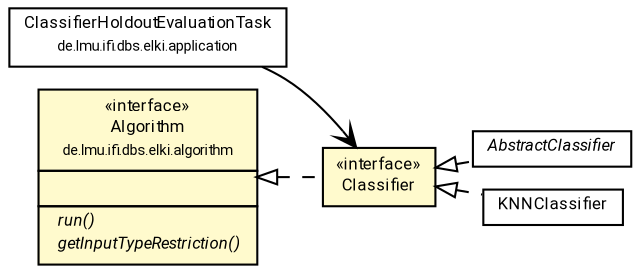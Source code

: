 #!/usr/local/bin/dot
#
# Class diagram 
# Generated by UMLGraph version R5_7_2-60-g0e99a6 (http://www.spinellis.gr/umlgraph/)
#

digraph G {
	graph [fontnames="svg"]
	edge [fontname="Roboto",fontsize=7,labelfontname="Roboto",labelfontsize=7,color="black"];
	node [fontname="Roboto",fontcolor="black",fontsize=8,shape=plaintext,margin=0,width=0,height=0];
	nodesep=0.15;
	ranksep=0.25;
	rankdir=LR;
	// de.lmu.ifi.dbs.elki.application.ClassifierHoldoutEvaluationTask<O>
	c2535269 [label=<<table title="de.lmu.ifi.dbs.elki.application.ClassifierHoldoutEvaluationTask" border="0" cellborder="1" cellspacing="0" cellpadding="2" href="../../application/ClassifierHoldoutEvaluationTask.html" target="_parent">
		<tr><td><table border="0" cellspacing="0" cellpadding="1">
		<tr><td align="center" balign="center"> <font face="Roboto">ClassifierHoldoutEvaluationTask</font> </td></tr>
		<tr><td align="center" balign="center"> <font face="Roboto" point-size="7.0">de.lmu.ifi.dbs.elki.application</font> </td></tr>
		</table></td></tr>
		</table>>, URL="../../application/ClassifierHoldoutEvaluationTask.html"];
	// de.lmu.ifi.dbs.elki.algorithm.classification.Classifier<O>
	c2535271 [label=<<table title="de.lmu.ifi.dbs.elki.algorithm.classification.Classifier" border="0" cellborder="1" cellspacing="0" cellpadding="2" bgcolor="lemonChiffon" href="Classifier.html" target="_parent">
		<tr><td><table border="0" cellspacing="0" cellpadding="1">
		<tr><td align="center" balign="center"> &#171;interface&#187; </td></tr>
		<tr><td align="center" balign="center"> <font face="Roboto">Classifier</font> </td></tr>
		</table></td></tr>
		</table>>, URL="Classifier.html"];
	// de.lmu.ifi.dbs.elki.algorithm.classification.AbstractClassifier<O, R extends de.lmu.ifi.dbs.elki.result.Result>
	c2535272 [label=<<table title="de.lmu.ifi.dbs.elki.algorithm.classification.AbstractClassifier" border="0" cellborder="1" cellspacing="0" cellpadding="2" href="AbstractClassifier.html" target="_parent">
		<tr><td><table border="0" cellspacing="0" cellpadding="1">
		<tr><td align="center" balign="center"> <font face="Roboto"><i>AbstractClassifier</i></font> </td></tr>
		</table></td></tr>
		</table>>, URL="AbstractClassifier.html"];
	// de.lmu.ifi.dbs.elki.algorithm.classification.KNNClassifier<O>
	c2535274 [label=<<table title="de.lmu.ifi.dbs.elki.algorithm.classification.KNNClassifier" border="0" cellborder="1" cellspacing="0" cellpadding="2" href="KNNClassifier.html" target="_parent">
		<tr><td><table border="0" cellspacing="0" cellpadding="1">
		<tr><td align="center" balign="center"> <font face="Roboto">KNNClassifier</font> </td></tr>
		</table></td></tr>
		</table>>, URL="KNNClassifier.html"];
	// de.lmu.ifi.dbs.elki.algorithm.Algorithm
	c2535959 [label=<<table title="de.lmu.ifi.dbs.elki.algorithm.Algorithm" border="0" cellborder="1" cellspacing="0" cellpadding="2" bgcolor="LemonChiffon" href="../Algorithm.html" target="_parent">
		<tr><td><table border="0" cellspacing="0" cellpadding="1">
		<tr><td align="center" balign="center"> &#171;interface&#187; </td></tr>
		<tr><td align="center" balign="center"> <font face="Roboto">Algorithm</font> </td></tr>
		<tr><td align="center" balign="center"> <font face="Roboto" point-size="7.0">de.lmu.ifi.dbs.elki.algorithm</font> </td></tr>
		</table></td></tr>
		<tr><td><table border="0" cellspacing="0" cellpadding="1">
		<tr><td align="left" balign="left">  </td></tr>
		</table></td></tr>
		<tr><td><table border="0" cellspacing="0" cellpadding="1">
		<tr><td align="left" balign="left"> <i> run()</i> </td></tr>
		<tr><td align="left" balign="left"> <i> getInputTypeRestriction()</i> </td></tr>
		</table></td></tr>
		</table>>, URL="../Algorithm.html"];
	// de.lmu.ifi.dbs.elki.algorithm.classification.Classifier<O> implements de.lmu.ifi.dbs.elki.algorithm.Algorithm
	c2535959 -> c2535271 [arrowtail=empty,style=dashed,dir=back,weight=9];
	// de.lmu.ifi.dbs.elki.algorithm.classification.AbstractClassifier<O, R extends de.lmu.ifi.dbs.elki.result.Result> implements de.lmu.ifi.dbs.elki.algorithm.classification.Classifier<O>
	c2535271 -> c2535272 [arrowtail=empty,style=dashed,dir=back,weight=9];
	// de.lmu.ifi.dbs.elki.algorithm.classification.KNNClassifier<O> implements de.lmu.ifi.dbs.elki.algorithm.classification.Classifier<O>
	c2535271 -> c2535274 [arrowtail=empty,style=dashed,dir=back,weight=9];
	// de.lmu.ifi.dbs.elki.application.ClassifierHoldoutEvaluationTask<O> navassoc de.lmu.ifi.dbs.elki.algorithm.classification.Classifier<O>
	c2535269 -> c2535271 [arrowhead=open,weight=1];
}

